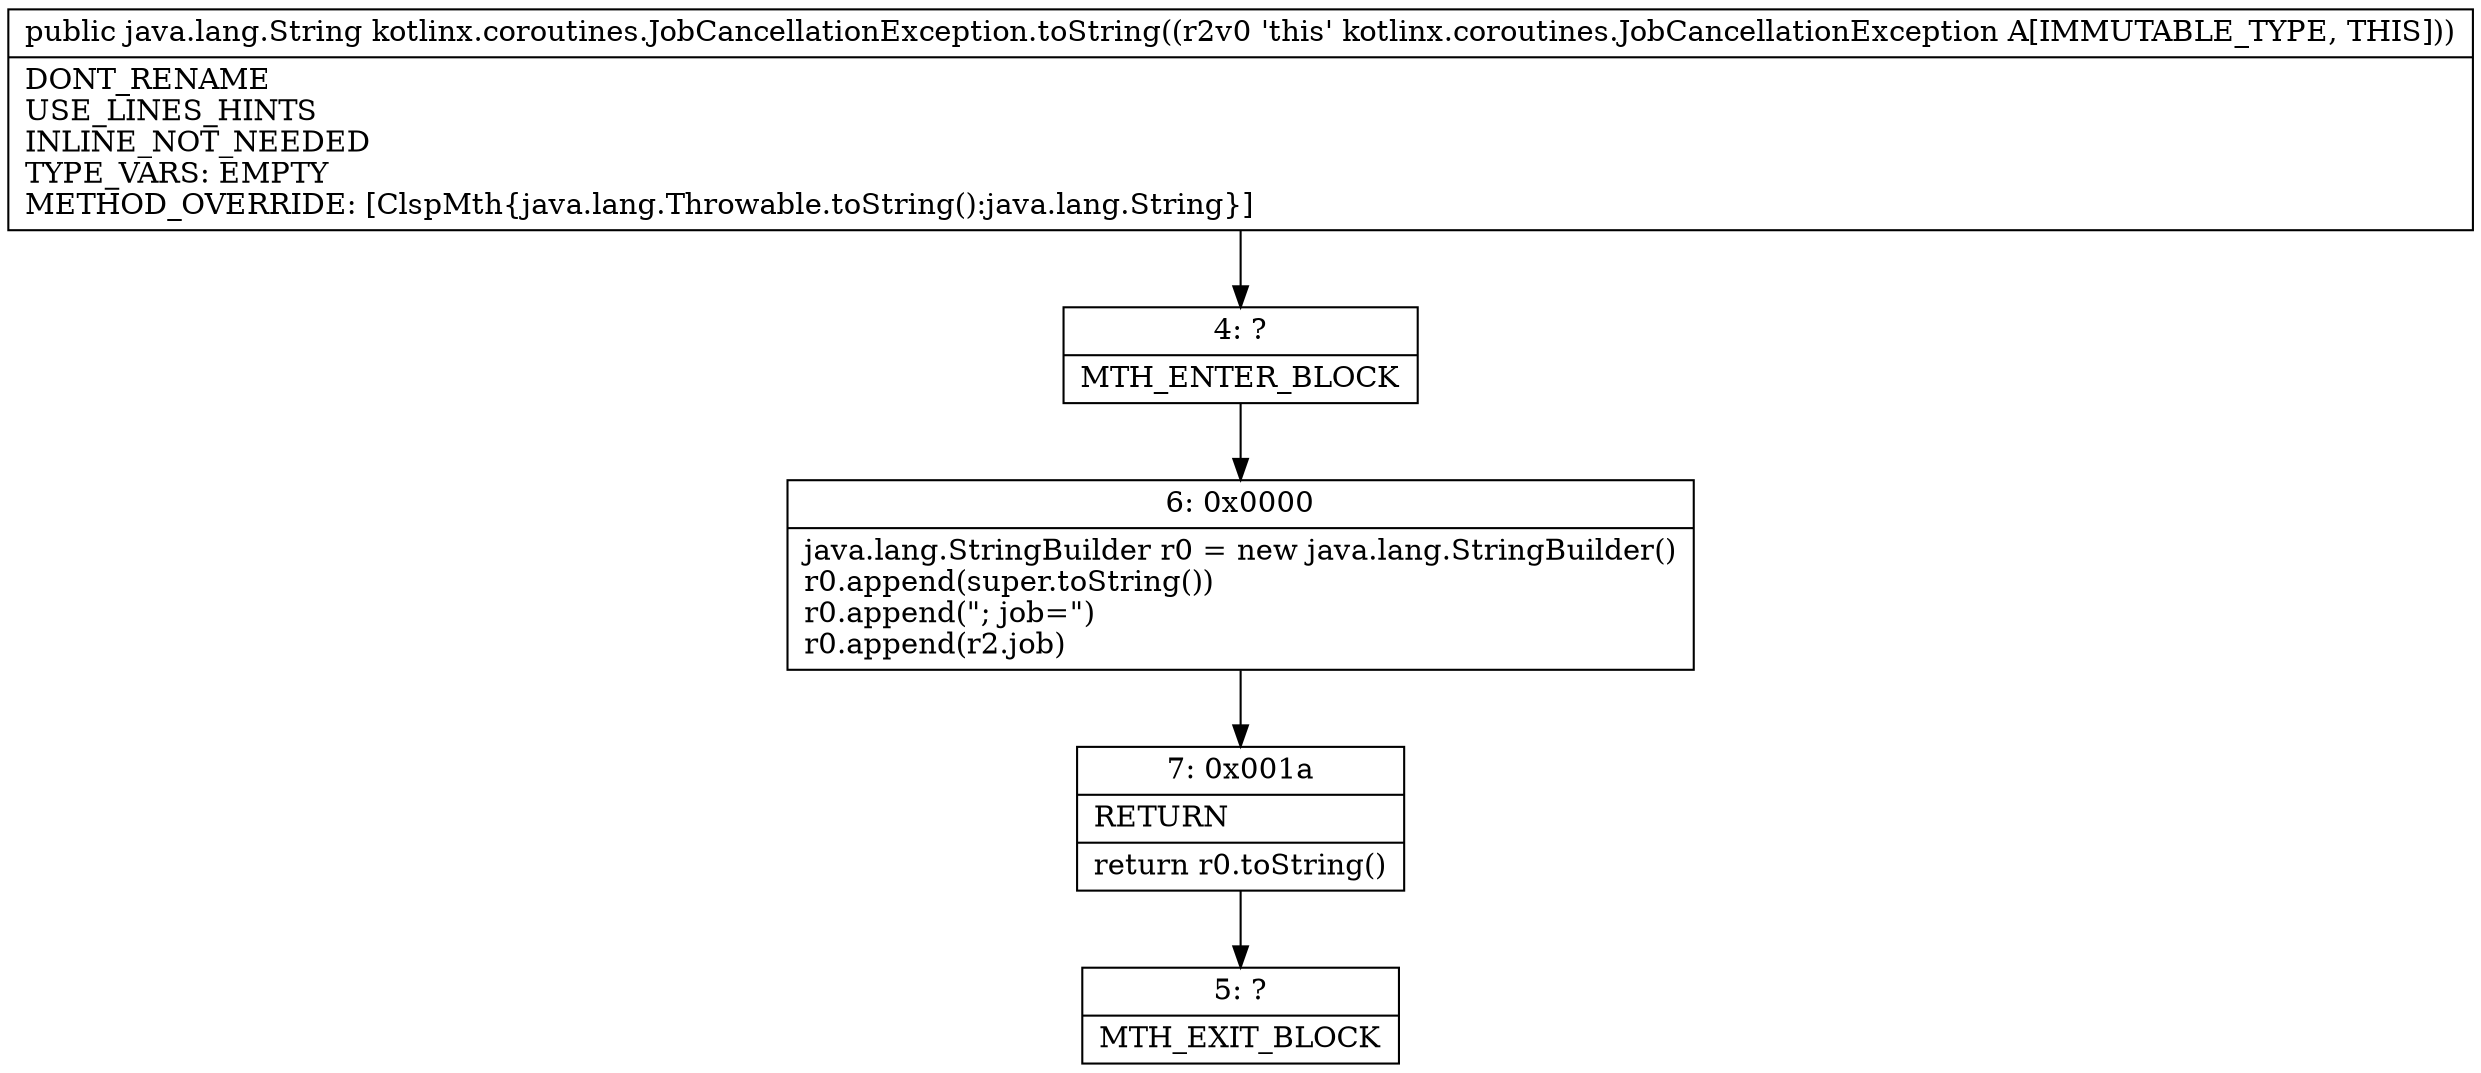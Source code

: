 digraph "CFG forkotlinx.coroutines.JobCancellationException.toString()Ljava\/lang\/String;" {
Node_4 [shape=record,label="{4\:\ ?|MTH_ENTER_BLOCK\l}"];
Node_6 [shape=record,label="{6\:\ 0x0000|java.lang.StringBuilder r0 = new java.lang.StringBuilder()\lr0.append(super.toString())\lr0.append(\"; job=\")\lr0.append(r2.job)\l}"];
Node_7 [shape=record,label="{7\:\ 0x001a|RETURN\l|return r0.toString()\l}"];
Node_5 [shape=record,label="{5\:\ ?|MTH_EXIT_BLOCK\l}"];
MethodNode[shape=record,label="{public java.lang.String kotlinx.coroutines.JobCancellationException.toString((r2v0 'this' kotlinx.coroutines.JobCancellationException A[IMMUTABLE_TYPE, THIS]))  | DONT_RENAME\lUSE_LINES_HINTS\lINLINE_NOT_NEEDED\lTYPE_VARS: EMPTY\lMETHOD_OVERRIDE: [ClspMth\{java.lang.Throwable.toString():java.lang.String\}]\l}"];
MethodNode -> Node_4;Node_4 -> Node_6;
Node_6 -> Node_7;
Node_7 -> Node_5;
}

